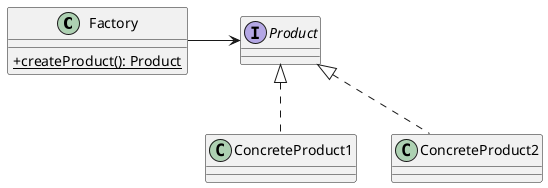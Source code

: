 @startuml 简单工厂
skinparam classAttributeIconSize 0

class Factory {
  +{static} createProduct(): Product
}
together {
  interface Product {}
  class ConcreteProduct1 {}
  class ConcreteProduct2 {}
}

Product <|.. ConcreteProduct1
Product <|.. ConcreteProduct2
Factory -> Product
@enduml